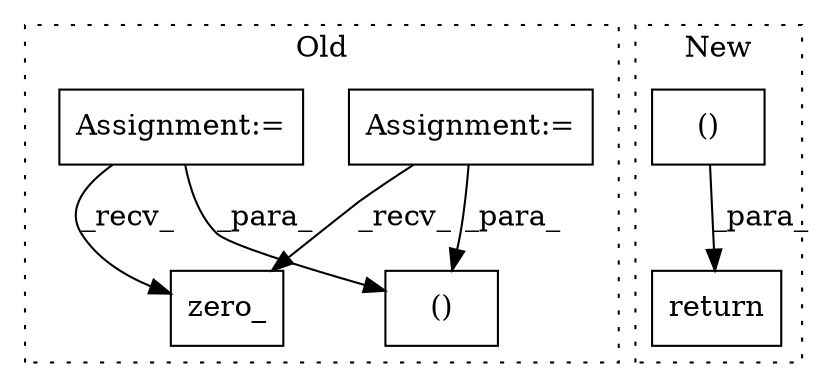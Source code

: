 digraph G {
subgraph cluster0 {
1 [label="zero_" a="32" s="1583" l="7" shape="box"];
3 [label="Assignment:=" a="7" s="1062" l="1" shape="box"];
4 [label="()" a="106" s="1476" l="43" shape="box"];
6 [label="Assignment:=" a="7" s="1105" l="1" shape="box"];
label = "Old";
style="dotted";
}
subgraph cluster1 {
2 [label="return" a="41" s="1294" l="12" shape="box"];
5 [label="()" a="106" s="1306" l="52" shape="box"];
label = "New";
style="dotted";
}
3 -> 4 [label="_para_"];
3 -> 1 [label="_recv_"];
5 -> 2 [label="_para_"];
6 -> 4 [label="_para_"];
6 -> 1 [label="_recv_"];
}